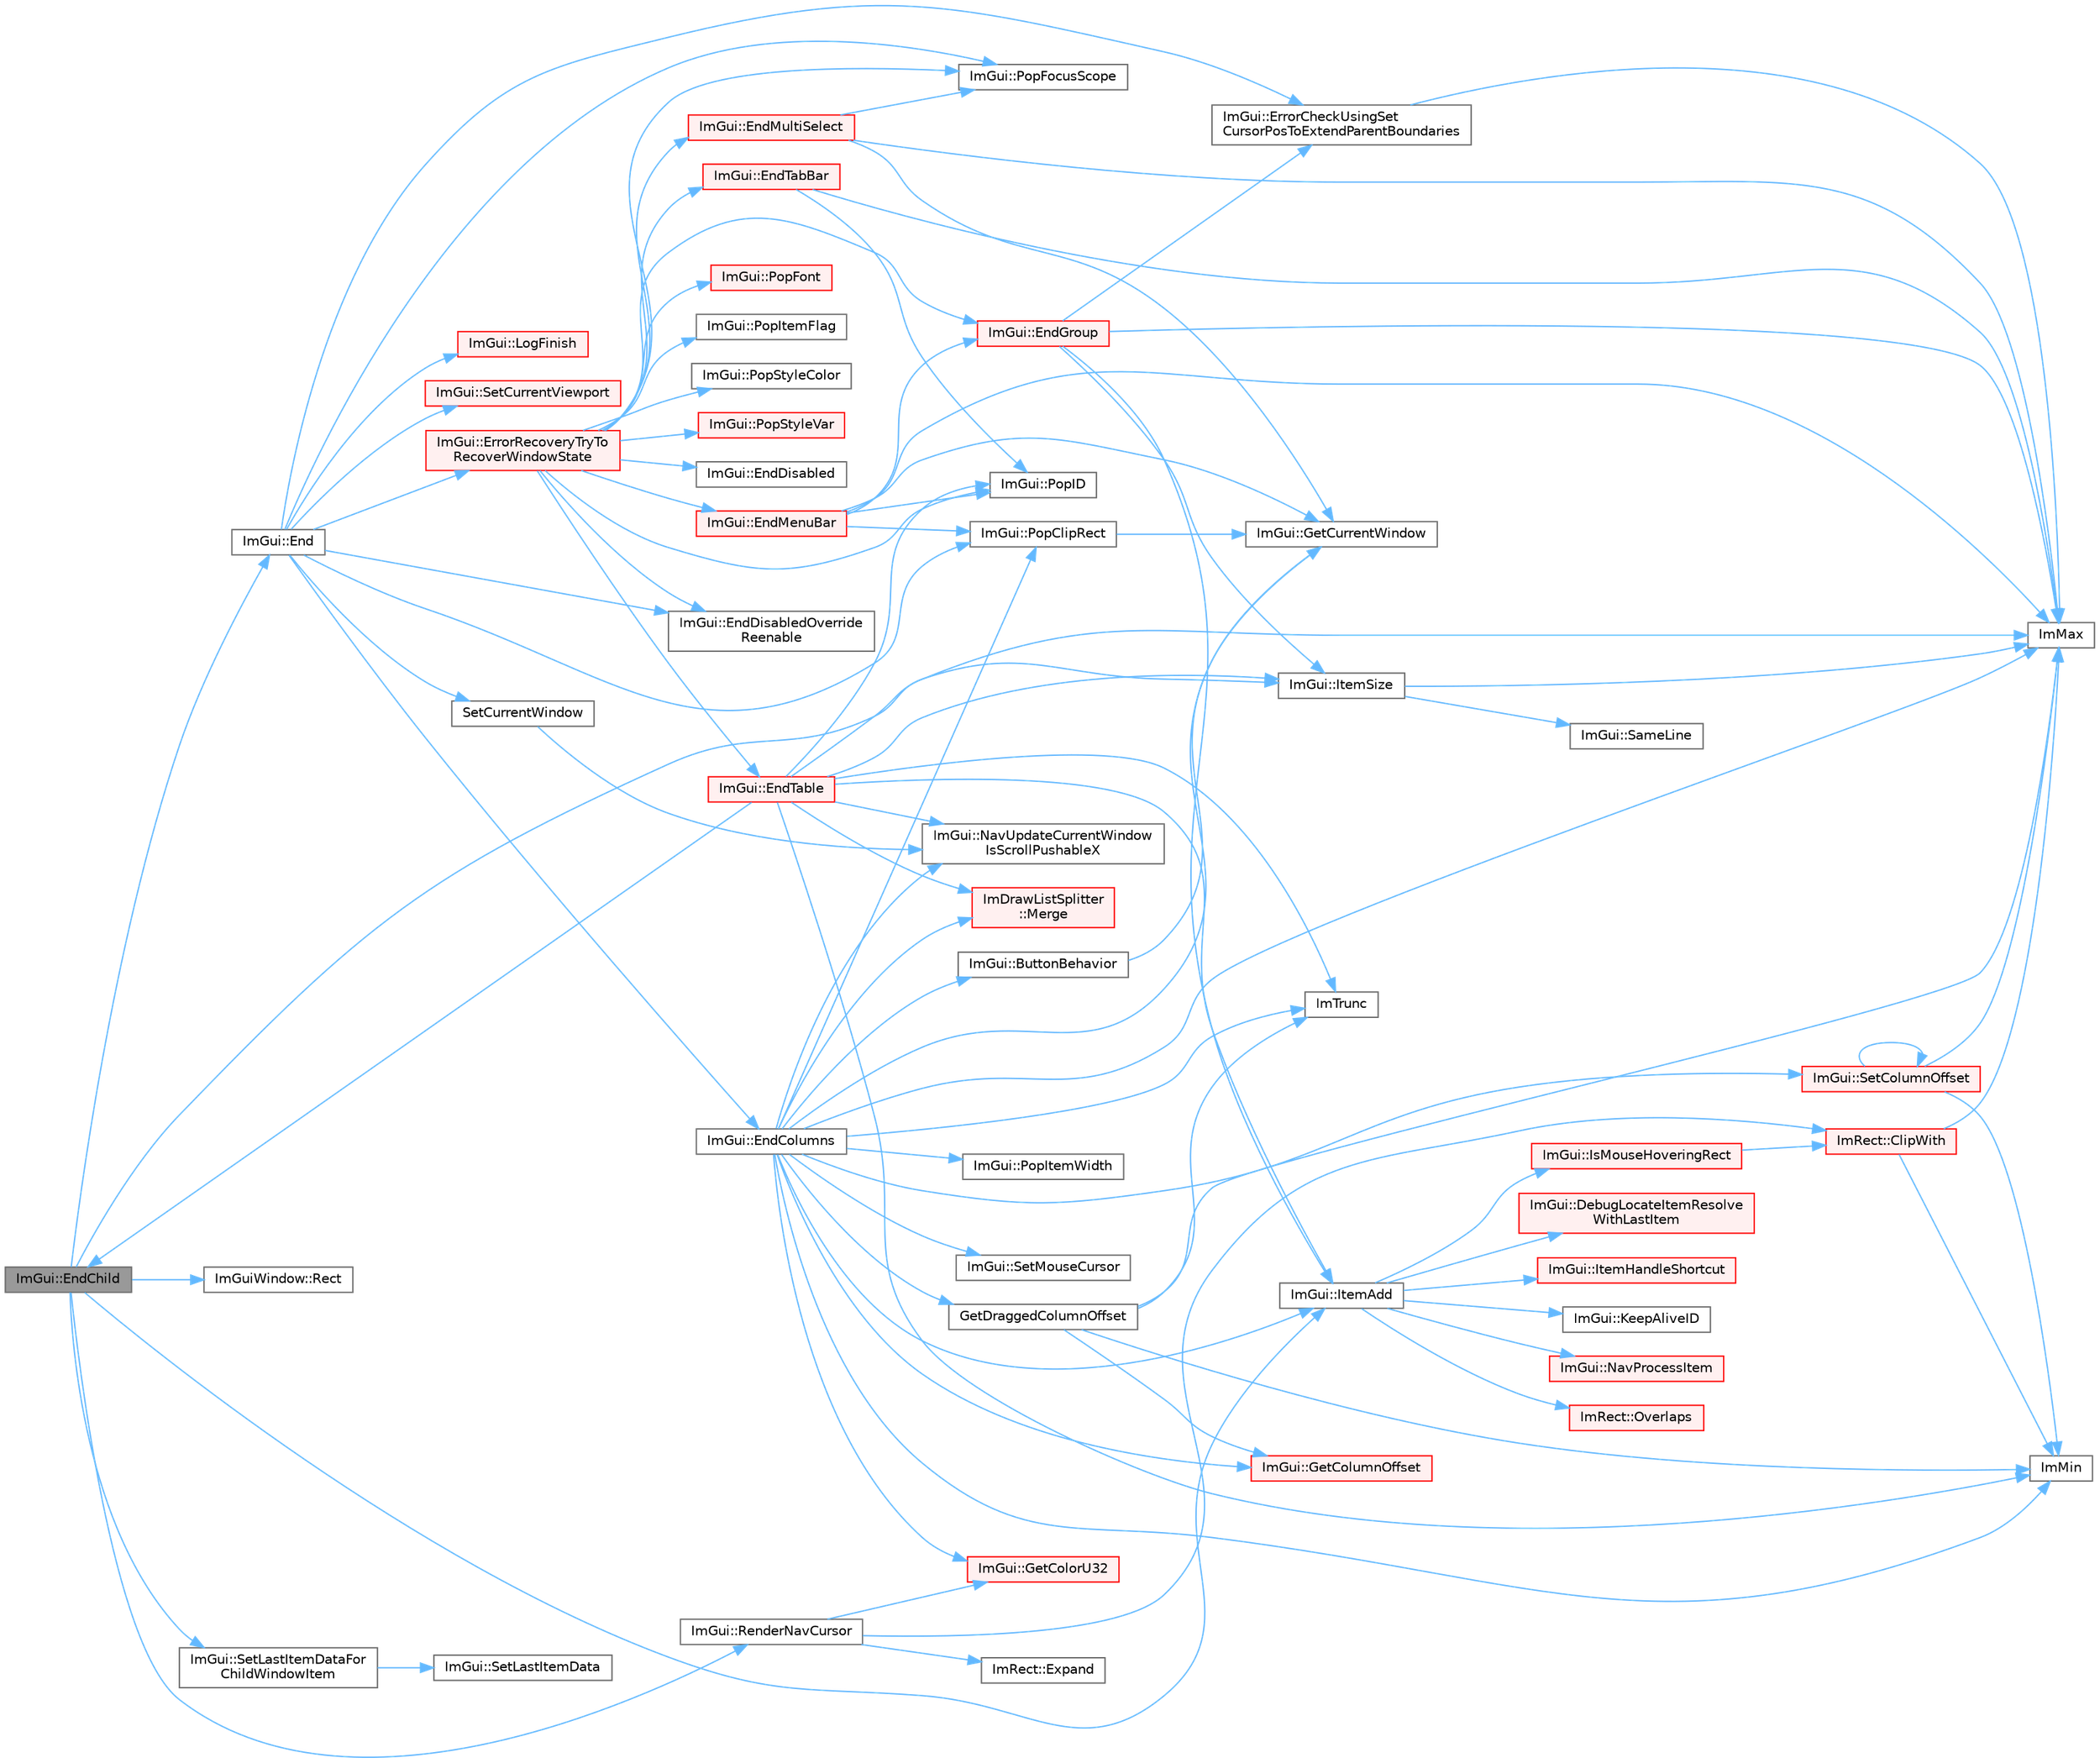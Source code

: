 digraph "ImGui::EndChild"
{
 // LATEX_PDF_SIZE
  bgcolor="transparent";
  edge [fontname=Helvetica,fontsize=10,labelfontname=Helvetica,labelfontsize=10];
  node [fontname=Helvetica,fontsize=10,shape=box,height=0.2,width=0.4];
  rankdir="LR";
  Node1 [id="Node000001",label="ImGui::EndChild",height=0.2,width=0.4,color="gray40", fillcolor="grey60", style="filled", fontcolor="black",tooltip=" "];
  Node1 -> Node2 [id="edge1_Node000001_Node000002",color="steelblue1",style="solid",tooltip=" "];
  Node2 [id="Node000002",label="ImGui::End",height=0.2,width=0.4,color="grey40", fillcolor="white", style="filled",URL="$namespace_im_gui.html#a5479d93794a004c67ceb6d13f37c8254",tooltip=" "];
  Node2 -> Node3 [id="edge2_Node000002_Node000003",color="steelblue1",style="solid",tooltip=" "];
  Node3 [id="Node000003",label="ImGui::EndColumns",height=0.2,width=0.4,color="grey40", fillcolor="white", style="filled",URL="$namespace_im_gui.html#af93bed3bce5475fe4d525d744f16aa20",tooltip=" "];
  Node3 -> Node4 [id="edge3_Node000003_Node000004",color="steelblue1",style="solid",tooltip=" "];
  Node4 [id="Node000004",label="ImGui::ButtonBehavior",height=0.2,width=0.4,color="grey40", fillcolor="white", style="filled",URL="$namespace_im_gui.html#a65a4f18b1bc8ce0f351687922089f374",tooltip=" "];
  Node4 -> Node5 [id="edge4_Node000004_Node000005",color="steelblue1",style="solid",tooltip=" "];
  Node5 [id="Node000005",label="ImGui::GetCurrentWindow",height=0.2,width=0.4,color="grey40", fillcolor="white", style="filled",URL="$namespace_im_gui.html#ac452417b5004ca16a814a72cff153526",tooltip=" "];
  Node3 -> Node6 [id="edge5_Node000003_Node000006",color="steelblue1",style="solid",tooltip=" "];
  Node6 [id="Node000006",label="ImGui::GetColorU32",height=0.2,width=0.4,color="red", fillcolor="#FFF0F0", style="filled",URL="$namespace_im_gui.html#a0de2d9bd347d9866511eb8d014e62556",tooltip=" "];
  Node3 -> Node8 [id="edge6_Node000003_Node000008",color="steelblue1",style="solid",tooltip=" "];
  Node8 [id="Node000008",label="ImGui::GetColumnOffset",height=0.2,width=0.4,color="red", fillcolor="#FFF0F0", style="filled",URL="$namespace_im_gui.html#a79c22e9c5c208b6c9534a273be71a9e6",tooltip=" "];
  Node3 -> Node5 [id="edge7_Node000003_Node000005",color="steelblue1",style="solid",tooltip=" "];
  Node3 -> Node33 [id="edge8_Node000003_Node000033",color="steelblue1",style="solid",tooltip=" "];
  Node33 [id="Node000033",label="GetDraggedColumnOffset",height=0.2,width=0.4,color="grey40", fillcolor="white", style="filled",URL="$imgui__tables_8cpp.html#aa235e9c607930ebb1304d6df978d5fe8",tooltip=" "];
  Node33 -> Node8 [id="edge9_Node000033_Node000008",color="steelblue1",style="solid",tooltip=" "];
  Node33 -> Node18 [id="edge10_Node000033_Node000018",color="steelblue1",style="solid",tooltip=" "];
  Node18 [id="Node000018",label="ImMax",height=0.2,width=0.4,color="grey40", fillcolor="white", style="filled",URL="$imgui__internal_8h.html#a7667efd95147d0422f140917c71a9226",tooltip=" "];
  Node33 -> Node19 [id="edge11_Node000033_Node000019",color="steelblue1",style="solid",tooltip=" "];
  Node19 [id="Node000019",label="ImMin",height=0.2,width=0.4,color="grey40", fillcolor="white", style="filled",URL="$imgui__internal_8h.html#a7f9d7828066a9d61b5630adcdf4655d3",tooltip=" "];
  Node33 -> Node20 [id="edge12_Node000033_Node000020",color="steelblue1",style="solid",tooltip=" "];
  Node20 [id="Node000020",label="ImTrunc",height=0.2,width=0.4,color="grey40", fillcolor="white", style="filled",URL="$imgui__internal_8h.html#a34870cae27ccd450c17ec3d3910b2da4",tooltip=" "];
  Node3 -> Node18 [id="edge13_Node000003_Node000018",color="steelblue1",style="solid",tooltip=" "];
  Node3 -> Node19 [id="edge14_Node000003_Node000019",color="steelblue1",style="solid",tooltip=" "];
  Node3 -> Node20 [id="edge15_Node000003_Node000020",color="steelblue1",style="solid",tooltip=" "];
  Node3 -> Node34 [id="edge16_Node000003_Node000034",color="steelblue1",style="solid",tooltip=" "];
  Node34 [id="Node000034",label="ImGui::ItemAdd",height=0.2,width=0.4,color="grey40", fillcolor="white", style="filled",URL="$namespace_im_gui.html#a0c2ccafc8d403c02a6590ac21157b9ac",tooltip=" "];
  Node34 -> Node35 [id="edge17_Node000034_Node000035",color="steelblue1",style="solid",tooltip=" "];
  Node35 [id="Node000035",label="ImGui::DebugLocateItemResolve\lWithLastItem",height=0.2,width=0.4,color="red", fillcolor="#FFF0F0", style="filled",URL="$namespace_im_gui.html#ae8ab0d7dfc90af8e82db3ed9e7829219",tooltip=" "];
  Node34 -> Node56 [id="edge18_Node000034_Node000056",color="steelblue1",style="solid",tooltip=" "];
  Node56 [id="Node000056",label="ImGui::IsMouseHoveringRect",height=0.2,width=0.4,color="red", fillcolor="#FFF0F0", style="filled",URL="$namespace_im_gui.html#ae0b8ea0e06c457316d6aed6c5b2a1c25",tooltip=" "];
  Node56 -> Node57 [id="edge19_Node000056_Node000057",color="steelblue1",style="solid",tooltip=" "];
  Node57 [id="Node000057",label="ImRect::ClipWith",height=0.2,width=0.4,color="red", fillcolor="#FFF0F0", style="filled",URL="$struct_im_rect.html#ac02d5cf6ce0358aea9ed9df43d368f3f",tooltip=" "];
  Node57 -> Node18 [id="edge20_Node000057_Node000018",color="steelblue1",style="solid",tooltip=" "];
  Node57 -> Node19 [id="edge21_Node000057_Node000019",color="steelblue1",style="solid",tooltip=" "];
  Node34 -> Node59 [id="edge22_Node000034_Node000059",color="steelblue1",style="solid",tooltip=" "];
  Node59 [id="Node000059",label="ImGui::ItemHandleShortcut",height=0.2,width=0.4,color="red", fillcolor="#FFF0F0", style="filled",URL="$namespace_im_gui.html#a338deb537666a886cf3ece08c07e9fa9",tooltip=" "];
  Node34 -> Node62 [id="edge23_Node000034_Node000062",color="steelblue1",style="solid",tooltip=" "];
  Node62 [id="Node000062",label="ImGui::KeepAliveID",height=0.2,width=0.4,color="grey40", fillcolor="white", style="filled",URL="$namespace_im_gui.html#a85a245c78a9f7c351636bdad6e60c488",tooltip=" "];
  Node34 -> Node63 [id="edge24_Node000034_Node000063",color="steelblue1",style="solid",tooltip=" "];
  Node63 [id="Node000063",label="ImGui::NavProcessItem",height=0.2,width=0.4,color="red", fillcolor="#FFF0F0", style="filled",URL="$namespace_im_gui.html#aa217c2f0448788f3c064bf828a8f9d8f",tooltip=" "];
  Node34 -> Node91 [id="edge25_Node000034_Node000091",color="steelblue1",style="solid",tooltip=" "];
  Node91 [id="Node000091",label="ImRect::Overlaps",height=0.2,width=0.4,color="red", fillcolor="#FFF0F0", style="filled",URL="$struct_im_rect.html#a0af3bade3781e5e7c6afdf71ccfb0d43",tooltip=" "];
  Node3 -> Node92 [id="edge26_Node000003_Node000092",color="steelblue1",style="solid",tooltip=" "];
  Node92 [id="Node000092",label="ImDrawListSplitter\l::Merge",height=0.2,width=0.4,color="red", fillcolor="#FFF0F0", style="filled",URL="$struct_im_draw_list_splitter.html#af3fc4bad2abca9e481d476d1877ba5be",tooltip=" "];
  Node3 -> Node97 [id="edge27_Node000003_Node000097",color="steelblue1",style="solid",tooltip=" "];
  Node97 [id="Node000097",label="ImGui::NavUpdateCurrentWindow\lIsScrollPushableX",height=0.2,width=0.4,color="grey40", fillcolor="white", style="filled",URL="$namespace_im_gui.html#a5c0c081852a520c006a0b084d0e8b0cb",tooltip=" "];
  Node3 -> Node98 [id="edge28_Node000003_Node000098",color="steelblue1",style="solid",tooltip=" "];
  Node98 [id="Node000098",label="ImGui::PopClipRect",height=0.2,width=0.4,color="grey40", fillcolor="white", style="filled",URL="$namespace_im_gui.html#aef1c8a6e5a3c70cb10d03d2a2a66dfd8",tooltip=" "];
  Node98 -> Node5 [id="edge29_Node000098_Node000005",color="steelblue1",style="solid",tooltip=" "];
  Node3 -> Node99 [id="edge30_Node000003_Node000099",color="steelblue1",style="solid",tooltip=" "];
  Node99 [id="Node000099",label="ImGui::PopItemWidth",height=0.2,width=0.4,color="grey40", fillcolor="white", style="filled",URL="$namespace_im_gui.html#ad29a3fc0cb5dfc7f9fc7224512ce90bf",tooltip=" "];
  Node3 -> Node100 [id="edge31_Node000003_Node000100",color="steelblue1",style="solid",tooltip=" "];
  Node100 [id="Node000100",label="ImGui::SetColumnOffset",height=0.2,width=0.4,color="red", fillcolor="#FFF0F0", style="filled",URL="$namespace_im_gui.html#a8cc207211d6cf3f77b505e24aed4ebcc",tooltip=" "];
  Node100 -> Node18 [id="edge32_Node000100_Node000018",color="steelblue1",style="solid",tooltip=" "];
  Node100 -> Node19 [id="edge33_Node000100_Node000019",color="steelblue1",style="solid",tooltip=" "];
  Node100 -> Node100 [id="edge34_Node000100_Node000100",color="steelblue1",style="solid",tooltip=" "];
  Node3 -> Node104 [id="edge35_Node000003_Node000104",color="steelblue1",style="solid",tooltip=" "];
  Node104 [id="Node000104",label="ImGui::SetMouseCursor",height=0.2,width=0.4,color="grey40", fillcolor="white", style="filled",URL="$namespace_im_gui.html#aca3237fd4efa0af7fc6b4eff6494dfce",tooltip=" "];
  Node2 -> Node105 [id="edge36_Node000002_Node000105",color="steelblue1",style="solid",tooltip=" "];
  Node105 [id="Node000105",label="ImGui::EndDisabledOverride\lReenable",height=0.2,width=0.4,color="grey40", fillcolor="white", style="filled",URL="$namespace_im_gui.html#a336225979f3fe3fd9ceba657123f9084",tooltip=" "];
  Node2 -> Node106 [id="edge37_Node000002_Node000106",color="steelblue1",style="solid",tooltip=" "];
  Node106 [id="Node000106",label="ImGui::ErrorCheckUsingSet\lCursorPosToExtendParentBoundaries",height=0.2,width=0.4,color="grey40", fillcolor="white", style="filled",URL="$namespace_im_gui.html#ad5832500c14abd9e76e376b82701385b",tooltip=" "];
  Node106 -> Node18 [id="edge38_Node000106_Node000018",color="steelblue1",style="solid",tooltip=" "];
  Node2 -> Node107 [id="edge39_Node000002_Node000107",color="steelblue1",style="solid",tooltip=" "];
  Node107 [id="Node000107",label="ImGui::ErrorRecoveryTryTo\lRecoverWindowState",height=0.2,width=0.4,color="red", fillcolor="#FFF0F0", style="filled",URL="$namespace_im_gui.html#a9e02d2905347634105ecc057a0824e1a",tooltip=" "];
  Node107 -> Node108 [id="edge40_Node000107_Node000108",color="steelblue1",style="solid",tooltip=" "];
  Node108 [id="Node000108",label="ImGui::EndDisabled",height=0.2,width=0.4,color="grey40", fillcolor="white", style="filled",URL="$namespace_im_gui.html#a9e6088c6c690ddff1302b6e42b380733",tooltip=" "];
  Node107 -> Node105 [id="edge41_Node000107_Node000105",color="steelblue1",style="solid",tooltip=" "];
  Node107 -> Node109 [id="edge42_Node000107_Node000109",color="steelblue1",style="solid",tooltip=" "];
  Node109 [id="Node000109",label="ImGui::EndGroup",height=0.2,width=0.4,color="red", fillcolor="#FFF0F0", style="filled",URL="$namespace_im_gui.html#a05fc97fc64f28a55486087f503d9a622",tooltip=" "];
  Node109 -> Node106 [id="edge43_Node000109_Node000106",color="steelblue1",style="solid",tooltip=" "];
  Node109 -> Node18 [id="edge44_Node000109_Node000018",color="steelblue1",style="solid",tooltip=" "];
  Node109 -> Node34 [id="edge45_Node000109_Node000034",color="steelblue1",style="solid",tooltip=" "];
  Node109 -> Node111 [id="edge46_Node000109_Node000111",color="steelblue1",style="solid",tooltip=" "];
  Node111 [id="Node000111",label="ImGui::ItemSize",height=0.2,width=0.4,color="grey40", fillcolor="white", style="filled",URL="$namespace_im_gui.html#a4b5818a652d943ea54e0cec9fb3943d7",tooltip=" "];
  Node111 -> Node18 [id="edge47_Node000111_Node000018",color="steelblue1",style="solid",tooltip=" "];
  Node111 -> Node112 [id="edge48_Node000111_Node000112",color="steelblue1",style="solid",tooltip=" "];
  Node112 [id="Node000112",label="ImGui::SameLine",height=0.2,width=0.4,color="grey40", fillcolor="white", style="filled",URL="$namespace_im_gui.html#addd433eb3aae59119e341e80db474f66",tooltip=" "];
  Node107 -> Node113 [id="edge49_Node000107_Node000113",color="steelblue1",style="solid",tooltip=" "];
  Node113 [id="Node000113",label="ImGui::EndMenuBar",height=0.2,width=0.4,color="red", fillcolor="#FFF0F0", style="filled",URL="$namespace_im_gui.html#aa226265c140eb6ee375c5b9abc69c4fc",tooltip=" "];
  Node113 -> Node109 [id="edge50_Node000113_Node000109",color="steelblue1",style="solid",tooltip=" "];
  Node113 -> Node5 [id="edge51_Node000113_Node000005",color="steelblue1",style="solid",tooltip=" "];
  Node113 -> Node18 [id="edge52_Node000113_Node000018",color="steelblue1",style="solid",tooltip=" "];
  Node113 -> Node98 [id="edge53_Node000113_Node000098",color="steelblue1",style="solid",tooltip=" "];
  Node113 -> Node16 [id="edge54_Node000113_Node000016",color="steelblue1",style="solid",tooltip=" "];
  Node16 [id="Node000016",label="ImGui::PopID",height=0.2,width=0.4,color="grey40", fillcolor="white", style="filled",URL="$namespace_im_gui.html#aba0b2d8f890a5d435ae43d0c4a2d4dd1",tooltip=" "];
  Node107 -> Node136 [id="edge55_Node000107_Node000136",color="steelblue1",style="solid",tooltip=" "];
  Node136 [id="Node000136",label="ImGui::EndMultiSelect",height=0.2,width=0.4,color="red", fillcolor="#FFF0F0", style="filled",URL="$namespace_im_gui.html#a19b11a3ea8f98b43089dc13ab015ad5b",tooltip=" "];
  Node136 -> Node5 [id="edge56_Node000136_Node000005",color="steelblue1",style="solid",tooltip=" "];
  Node136 -> Node18 [id="edge57_Node000136_Node000018",color="steelblue1",style="solid",tooltip=" "];
  Node136 -> Node167 [id="edge58_Node000136_Node000167",color="steelblue1",style="solid",tooltip=" "];
  Node167 [id="Node000167",label="ImGui::PopFocusScope",height=0.2,width=0.4,color="grey40", fillcolor="white", style="filled",URL="$namespace_im_gui.html#a660bc1ff7f6d971fc4b4236e87409b38",tooltip=" "];
  Node107 -> Node169 [id="edge59_Node000107_Node000169",color="steelblue1",style="solid",tooltip=" "];
  Node169 [id="Node000169",label="ImGui::EndTabBar",height=0.2,width=0.4,color="red", fillcolor="#FFF0F0", style="filled",URL="$namespace_im_gui.html#a864b8ece257d4e30569f0349752ad928",tooltip=" "];
  Node169 -> Node18 [id="edge60_Node000169_Node000018",color="steelblue1",style="solid",tooltip=" "];
  Node169 -> Node16 [id="edge61_Node000169_Node000016",color="steelblue1",style="solid",tooltip=" "];
  Node107 -> Node454 [id="edge62_Node000107_Node000454",color="steelblue1",style="solid",tooltip=" "];
  Node454 [id="Node000454",label="ImGui::EndTable",height=0.2,width=0.4,color="red", fillcolor="#FFF0F0", style="filled",URL="$namespace_im_gui.html#a9c70aaa6464c2e51e6f3342da133ada1",tooltip=" "];
  Node454 -> Node1 [id="edge63_Node000454_Node000001",color="steelblue1",style="solid",tooltip=" "];
  Node454 -> Node18 [id="edge64_Node000454_Node000018",color="steelblue1",style="solid",tooltip=" "];
  Node454 -> Node19 [id="edge65_Node000454_Node000019",color="steelblue1",style="solid",tooltip=" "];
  Node454 -> Node20 [id="edge66_Node000454_Node000020",color="steelblue1",style="solid",tooltip=" "];
  Node454 -> Node34 [id="edge67_Node000454_Node000034",color="steelblue1",style="solid",tooltip=" "];
  Node454 -> Node111 [id="edge68_Node000454_Node000111",color="steelblue1",style="solid",tooltip=" "];
  Node454 -> Node92 [id="edge69_Node000454_Node000092",color="steelblue1",style="solid",tooltip=" "];
  Node454 -> Node97 [id="edge70_Node000454_Node000097",color="steelblue1",style="solid",tooltip=" "];
  Node454 -> Node16 [id="edge71_Node000454_Node000016",color="steelblue1",style="solid",tooltip=" "];
  Node107 -> Node167 [id="edge72_Node000107_Node000167",color="steelblue1",style="solid",tooltip=" "];
  Node107 -> Node503 [id="edge73_Node000107_Node000503",color="steelblue1",style="solid",tooltip=" "];
  Node503 [id="Node000503",label="ImGui::PopFont",height=0.2,width=0.4,color="red", fillcolor="#FFF0F0", style="filled",URL="$namespace_im_gui.html#af66649bc37022bf3cf2496c73af9a499",tooltip=" "];
  Node107 -> Node16 [id="edge74_Node000107_Node000016",color="steelblue1",style="solid",tooltip=" "];
  Node107 -> Node194 [id="edge75_Node000107_Node000194",color="steelblue1",style="solid",tooltip=" "];
  Node194 [id="Node000194",label="ImGui::PopItemFlag",height=0.2,width=0.4,color="grey40", fillcolor="white", style="filled",URL="$namespace_im_gui.html#aa93281155e1dd23715dbd384e91edc6b",tooltip=" "];
  Node107 -> Node195 [id="edge76_Node000107_Node000195",color="steelblue1",style="solid",tooltip=" "];
  Node195 [id="Node000195",label="ImGui::PopStyleColor",height=0.2,width=0.4,color="grey40", fillcolor="white", style="filled",URL="$namespace_im_gui.html#a9795f730b4043a98b6254738d86efcdc",tooltip=" "];
  Node107 -> Node427 [id="edge77_Node000107_Node000427",color="steelblue1",style="solid",tooltip=" "];
  Node427 [id="Node000427",label="ImGui::PopStyleVar",height=0.2,width=0.4,color="red", fillcolor="#FFF0F0", style="filled",URL="$namespace_im_gui.html#a14116e57d81e326adef2a702e65781d4",tooltip=" "];
  Node2 -> Node510 [id="edge78_Node000002_Node000510",color="steelblue1",style="solid",tooltip=" "];
  Node510 [id="Node000510",label="ImGui::LogFinish",height=0.2,width=0.4,color="red", fillcolor="#FFF0F0", style="filled",URL="$namespace_im_gui.html#a2ebcd048d1ca025fb972e1c2e920e3f3",tooltip=" "];
  Node2 -> Node98 [id="edge79_Node000002_Node000098",color="steelblue1",style="solid",tooltip=" "];
  Node2 -> Node167 [id="edge80_Node000002_Node000167",color="steelblue1",style="solid",tooltip=" "];
  Node2 -> Node402 [id="edge81_Node000002_Node000402",color="steelblue1",style="solid",tooltip=" "];
  Node402 [id="Node000402",label="ImGui::SetCurrentViewport",height=0.2,width=0.4,color="red", fillcolor="#FFF0F0", style="filled",URL="$namespace_im_gui.html#a518a36249ab67227a13fd01a4236cbe1",tooltip=" "];
  Node2 -> Node403 [id="edge82_Node000002_Node000403",color="steelblue1",style="solid",tooltip=" "];
  Node403 [id="Node000403",label="SetCurrentWindow",height=0.2,width=0.4,color="grey40", fillcolor="white", style="filled",URL="$imgui_8cpp.html#a5c592415f88804e2f907477767d3dda1",tooltip=" "];
  Node403 -> Node97 [id="edge83_Node000403_Node000097",color="steelblue1",style="solid",tooltip=" "];
  Node1 -> Node34 [id="edge84_Node000001_Node000034",color="steelblue1",style="solid",tooltip=" "];
  Node1 -> Node111 [id="edge85_Node000001_Node000111",color="steelblue1",style="solid",tooltip=" "];
  Node1 -> Node262 [id="edge86_Node000001_Node000262",color="steelblue1",style="solid",tooltip=" "];
  Node262 [id="Node000262",label="ImGuiWindow::Rect",height=0.2,width=0.4,color="grey40", fillcolor="white", style="filled",URL="$struct_im_gui_window.html#a147da28bf5d167cbe0a363c4a578dea1",tooltip=" "];
  Node1 -> Node193 [id="edge87_Node000001_Node000193",color="steelblue1",style="solid",tooltip=" "];
  Node193 [id="Node000193",label="ImGui::RenderNavCursor",height=0.2,width=0.4,color="grey40", fillcolor="white", style="filled",URL="$namespace_im_gui.html#a2722dcfe26c7f6e8cd522102ef5b7df2",tooltip=" "];
  Node193 -> Node57 [id="edge88_Node000193_Node000057",color="steelblue1",style="solid",tooltip=" "];
  Node193 -> Node150 [id="edge89_Node000193_Node000150",color="steelblue1",style="solid",tooltip=" "];
  Node150 [id="Node000150",label="ImRect::Expand",height=0.2,width=0.4,color="grey40", fillcolor="white", style="filled",URL="$struct_im_rect.html#af33a7424c3341d08acd69da30c27c753",tooltip=" "];
  Node193 -> Node6 [id="edge90_Node000193_Node000006",color="steelblue1",style="solid",tooltip=" "];
  Node1 -> Node513 [id="edge91_Node000001_Node000513",color="steelblue1",style="solid",tooltip=" "];
  Node513 [id="Node000513",label="ImGui::SetLastItemDataFor\lChildWindowItem",height=0.2,width=0.4,color="grey40", fillcolor="white", style="filled",URL="$namespace_im_gui.html#a7985325468909a376a84128c5f968372",tooltip=" "];
  Node513 -> Node405 [id="edge92_Node000513_Node000405",color="steelblue1",style="solid",tooltip=" "];
  Node405 [id="Node000405",label="ImGui::SetLastItemData",height=0.2,width=0.4,color="grey40", fillcolor="white", style="filled",URL="$namespace_im_gui.html#abec584e4a04b0a2c7681263511f348b0",tooltip=" "];
}
